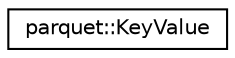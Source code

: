 digraph "Graphical Class Hierarchy"
{
  edge [fontname="Helvetica",fontsize="10",labelfontname="Helvetica",labelfontsize="10"];
  node [fontname="Helvetica",fontsize="10",shape=record];
  rankdir="LR";
  Node0 [label="parquet::KeyValue",height=0.2,width=0.4,color="black", fillcolor="white", style="filled",URL="$structparquet_1_1KeyValue.html",tooltip="Thrift-derived struct describing a key-value pair, for user metadata. "];
}
